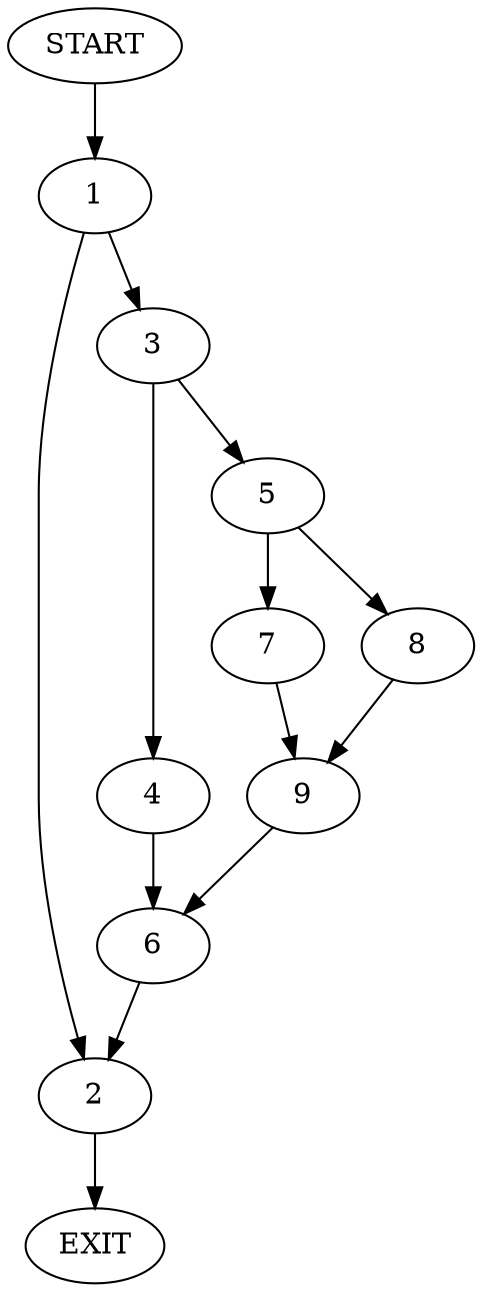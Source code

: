 digraph {
0 [label="START"]
10 [label="EXIT"]
0 -> 1
1 -> 2
1 -> 3
2 -> 10
3 -> 4
3 -> 5
4 -> 6
5 -> 7
5 -> 8
8 -> 9
7 -> 9
9 -> 6
6 -> 2
}
